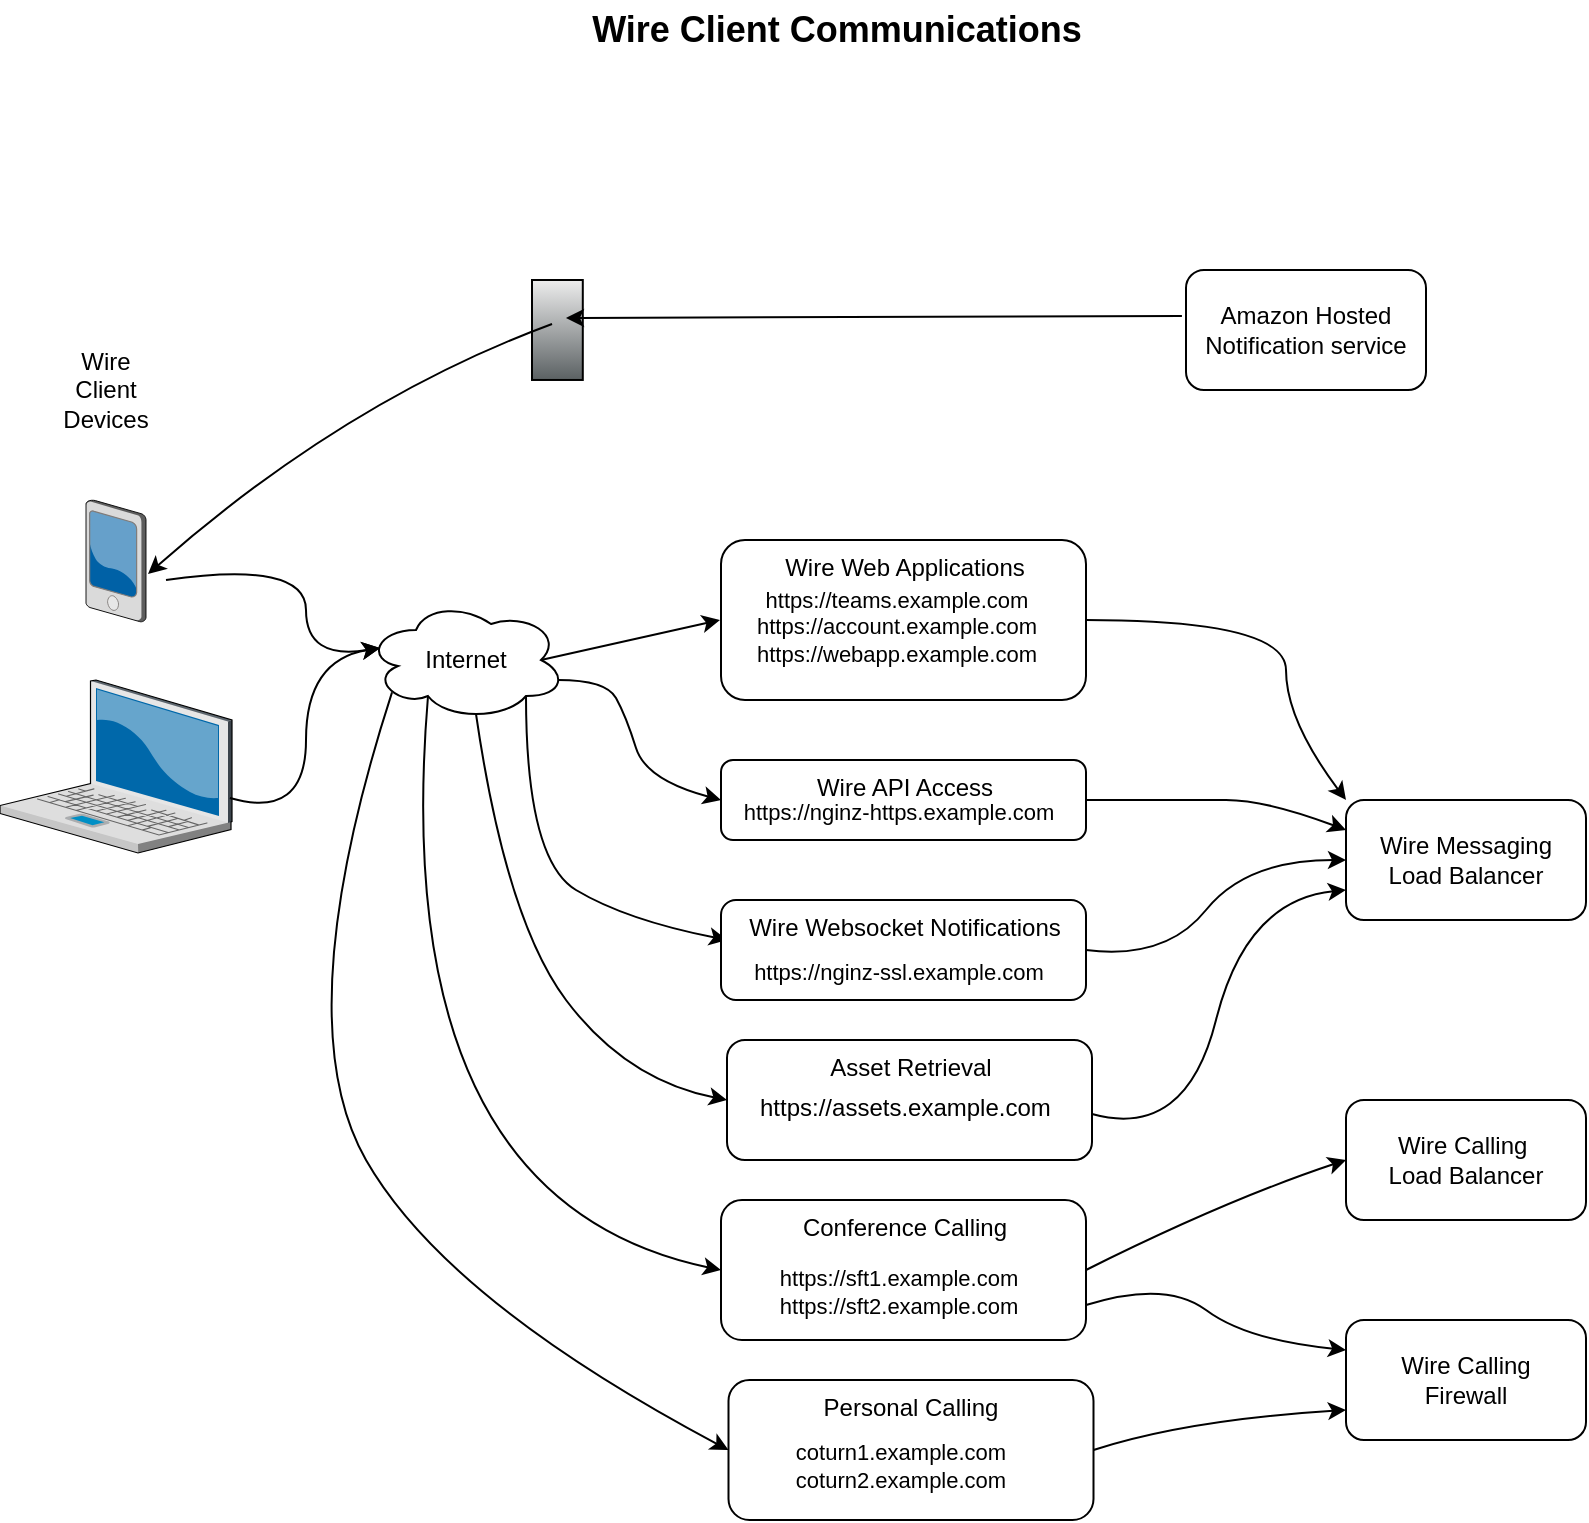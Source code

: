 <mxfile version="28.0.1">
  <diagram name="Page-1" id="0txw99EHFwf3PwJChmAE">
    <mxGraphModel dx="2066" dy="1168" grid="1" gridSize="10" guides="1" tooltips="1" connect="1" arrows="1" fold="1" page="1" pageScale="1" pageWidth="850" pageHeight="1100" math="0" shadow="0">
      <root>
        <mxCell id="0" />
        <mxCell id="1" parent="0" />
        <mxCell id="78gqtIRIxWraNH0mfPmI-33" value="Conference Calling" style="rounded=1;whiteSpace=wrap;html=1;verticalAlign=top;" vertex="1" parent="1">
          <mxGeometry x="367.5" y="630" width="182.5" height="70" as="geometry" />
        </mxCell>
        <mxCell id="78gqtIRIxWraNH0mfPmI-30" value="Personal Calling" style="rounded=1;whiteSpace=wrap;html=1;verticalAlign=top;" vertex="1" parent="1">
          <mxGeometry x="371.25" y="720" width="182.5" height="70" as="geometry" />
        </mxCell>
        <mxCell id="78gqtIRIxWraNH0mfPmI-12" value="Wire API Access" style="rounded=1;whiteSpace=wrap;html=1;verticalAlign=top;" vertex="1" parent="1">
          <mxGeometry x="367.5" y="410" width="182.5" height="40" as="geometry" />
        </mxCell>
        <mxCell id="78gqtIRIxWraNH0mfPmI-10" value="Wire Web Applications" style="rounded=1;whiteSpace=wrap;html=1;verticalAlign=top;" vertex="1" parent="1">
          <mxGeometry x="367.5" y="300" width="182.5" height="80" as="geometry" />
        </mxCell>
        <mxCell id="78gqtIRIxWraNH0mfPmI-1" value="Wire Client Communications" style="text;html=1;align=center;verticalAlign=middle;whiteSpace=wrap;rounded=0;fontSize=18;fontStyle=1" vertex="1" parent="1">
          <mxGeometry x="298" y="30" width="255" height="30" as="geometry" />
        </mxCell>
        <mxCell id="78gqtIRIxWraNH0mfPmI-2" value="" style="verticalLabelPosition=bottom;aspect=fixed;html=1;verticalAlign=top;strokeColor=none;shape=mxgraph.citrix.laptop_2;fillColor=#66B2FF;gradientColor=#0066CC;fontSize=14;" vertex="1" parent="1">
          <mxGeometry x="7" y="370" width="116" height="86.5" as="geometry" />
        </mxCell>
        <mxCell id="78gqtIRIxWraNH0mfPmI-3" value="" style="verticalLabelPosition=bottom;aspect=fixed;html=1;verticalAlign=top;strokeColor=none;shape=mxgraph.citrix.pda;fillColor=#66B2FF;gradientColor=#0066CC;fontSize=14;" vertex="1" parent="1">
          <mxGeometry x="50" y="280" width="30" height="61" as="geometry" />
        </mxCell>
        <mxCell id="78gqtIRIxWraNH0mfPmI-4" value="https://teams.example.com&lt;br&gt;https://account.example.com&lt;br&gt;https://webapp.example.com&lt;div&gt;&lt;br/&gt;&lt;/div&gt;" style="edgeLabel;html=1;align=center;verticalAlign=middle;resizable=0;points=[];" vertex="1" connectable="0" parent="1">
          <mxGeometry x="455" y="350" as="geometry" />
        </mxCell>
        <mxCell id="78gqtIRIxWraNH0mfPmI-5" value="" style="curved=1;endArrow=classic;html=1;rounded=0;entryX=0.07;entryY=0.4;entryDx=0;entryDy=0;entryPerimeter=0;" edge="1" parent="1" target="78gqtIRIxWraNH0mfPmI-7">
          <mxGeometry width="50" height="50" relative="1" as="geometry">
            <mxPoint x="90" y="320" as="sourcePoint" />
            <mxPoint x="206" y="363" as="targetPoint" />
            <Array as="points">
              <mxPoint x="160" y="310" />
              <mxPoint x="160" y="360" />
            </Array>
          </mxGeometry>
        </mxCell>
        <mxCell id="78gqtIRIxWraNH0mfPmI-6" value="" style="curved=1;endArrow=classic;html=1;rounded=0;exitX=0.991;exitY=0.682;exitDx=0;exitDy=0;exitPerimeter=0;entryX=0.07;entryY=0.4;entryDx=0;entryDy=0;entryPerimeter=0;" edge="1" parent="1" source="78gqtIRIxWraNH0mfPmI-2" target="78gqtIRIxWraNH0mfPmI-7">
          <mxGeometry width="50" height="50" relative="1" as="geometry">
            <mxPoint x="140" y="470" as="sourcePoint" />
            <mxPoint x="190" y="370" as="targetPoint" />
            <Array as="points">
              <mxPoint x="160" y="440" />
              <mxPoint x="160" y="360" />
            </Array>
          </mxGeometry>
        </mxCell>
        <mxCell id="78gqtIRIxWraNH0mfPmI-7" value="Internet" style="ellipse;shape=cloud;whiteSpace=wrap;html=1;align=center;" vertex="1" parent="1">
          <mxGeometry x="190" y="330" width="100" height="60" as="geometry" />
        </mxCell>
        <mxCell id="78gqtIRIxWraNH0mfPmI-8" value="" style="curved=1;endArrow=classic;html=1;rounded=0;exitX=0.875;exitY=0.5;exitDx=0;exitDy=0;exitPerimeter=0;" edge="1" parent="1" source="78gqtIRIxWraNH0mfPmI-7">
          <mxGeometry width="50" height="50" relative="1" as="geometry">
            <mxPoint x="400" y="630" as="sourcePoint" />
            <mxPoint x="367" y="340" as="targetPoint" />
            <Array as="points" />
          </mxGeometry>
        </mxCell>
        <mxCell id="78gqtIRIxWraNH0mfPmI-9" value="https://nginz-https.example.com" style="edgeLabel;html=1;align=center;verticalAlign=middle;resizable=0;points=[];" vertex="1" connectable="0" parent="1">
          <mxGeometry x="310" y="420" as="geometry">
            <mxPoint x="146" y="16" as="offset" />
          </mxGeometry>
        </mxCell>
        <mxCell id="78gqtIRIxWraNH0mfPmI-11" value="coturn1.example.com&lt;br&gt;coturn2.example.com" style="edgeLabel;html=1;align=center;verticalAlign=middle;resizable=0;points=[];" vertex="1" connectable="0" parent="1">
          <mxGeometry x="310" y="750" as="geometry">
            <mxPoint x="147" y="13" as="offset" />
          </mxGeometry>
        </mxCell>
        <mxCell id="78gqtIRIxWraNH0mfPmI-13" value="" style="curved=1;endArrow=classic;html=1;rounded=0;exitX=0.96;exitY=0.7;exitDx=0;exitDy=0;exitPerimeter=0;entryX=0;entryY=0.5;entryDx=0;entryDy=0;" edge="1" parent="1" target="78gqtIRIxWraNH0mfPmI-12">
          <mxGeometry width="50" height="50" relative="1" as="geometry">
            <mxPoint x="286" y="370" as="sourcePoint" />
            <mxPoint x="360" y="430" as="targetPoint" />
            <Array as="points">
              <mxPoint x="310" y="370" />
              <mxPoint x="320" y="388" />
              <mxPoint x="330" y="420" />
            </Array>
          </mxGeometry>
        </mxCell>
        <mxCell id="78gqtIRIxWraNH0mfPmI-14" value="" style="curved=1;endArrow=classic;html=1;rounded=0;exitX=0.8;exitY=0.8;exitDx=0;exitDy=0;exitPerimeter=0;entryX=0.017;entryY=0.4;entryDx=0;entryDy=0;entryPerimeter=0;" edge="1" parent="1" source="78gqtIRIxWraNH0mfPmI-7" target="78gqtIRIxWraNH0mfPmI-15">
          <mxGeometry width="50" height="50" relative="1" as="geometry">
            <mxPoint x="400" y="630" as="sourcePoint" />
            <mxPoint x="450" y="580" as="targetPoint" />
            <Array as="points">
              <mxPoint x="270" y="460" />
              <mxPoint x="320" y="490" />
            </Array>
          </mxGeometry>
        </mxCell>
        <mxCell id="78gqtIRIxWraNH0mfPmI-15" value="Wire Websocket Notifications" style="rounded=1;whiteSpace=wrap;html=1;verticalAlign=top;" vertex="1" parent="1">
          <mxGeometry x="367.5" y="480" width="182.5" height="50" as="geometry" />
        </mxCell>
        <mxCell id="78gqtIRIxWraNH0mfPmI-16" value="https://nginz-ssl.example.com" style="edgeLabel;html=1;align=center;verticalAlign=middle;resizable=0;points=[];" vertex="1" connectable="0" parent="1">
          <mxGeometry x="310" y="500" as="geometry">
            <mxPoint x="146" y="16" as="offset" />
          </mxGeometry>
        </mxCell>
        <mxCell id="78gqtIRIxWraNH0mfPmI-17" value="" style="shape=mxgraph.networks2.icon;aspect=fixed;fillColor=#EDEDED;strokeColor=#000000;gradientColor=#5B6163;network2IconShadow=1;network2bgFillColor=none;network2Icon=mxgraph.networks2.antenna;network2IconYOffset=0.0;network2IconW=0.508;network2IconH=1.0;" vertex="1" parent="1">
          <mxGeometry x="273" y="170" width="25.4" height="49.985" as="geometry" />
        </mxCell>
        <mxCell id="78gqtIRIxWraNH0mfPmI-18" value="" style="curved=1;endArrow=classic;html=1;rounded=0;entryX=1.033;entryY=0.607;entryDx=0;entryDy=0;entryPerimeter=0;exitX=0.394;exitY=0.44;exitDx=0;exitDy=0;exitPerimeter=0;" edge="1" parent="1" source="78gqtIRIxWraNH0mfPmI-17" target="78gqtIRIxWraNH0mfPmI-3">
          <mxGeometry width="50" height="50" relative="1" as="geometry">
            <mxPoint x="270" y="230" as="sourcePoint" />
            <mxPoint x="450" y="580" as="targetPoint" />
            <Array as="points">
              <mxPoint x="180" y="230" />
            </Array>
          </mxGeometry>
        </mxCell>
        <mxCell id="78gqtIRIxWraNH0mfPmI-19" value="Asset Retrieval" style="rounded=1;whiteSpace=wrap;html=1;verticalAlign=top;" vertex="1" parent="1">
          <mxGeometry x="370.5" y="550" width="182.5" height="60" as="geometry" />
        </mxCell>
        <mxCell id="78gqtIRIxWraNH0mfPmI-20" value="Amazon Hosted Notification service" style="rounded=1;whiteSpace=wrap;html=1;" vertex="1" parent="1">
          <mxGeometry x="600" y="164.99" width="120" height="60" as="geometry" />
        </mxCell>
        <mxCell id="78gqtIRIxWraNH0mfPmI-21" value="" style="curved=1;endArrow=classic;html=1;rounded=0;entryX=0.669;entryY=0.38;entryDx=0;entryDy=0;entryPerimeter=0;exitX=-0.017;exitY=0.383;exitDx=0;exitDy=0;exitPerimeter=0;" edge="1" parent="1" source="78gqtIRIxWraNH0mfPmI-20" target="78gqtIRIxWraNH0mfPmI-17">
          <mxGeometry width="50" height="50" relative="1" as="geometry">
            <mxPoint x="400" y="630" as="sourcePoint" />
            <mxPoint x="450" y="580" as="targetPoint" />
            <Array as="points" />
          </mxGeometry>
        </mxCell>
        <mxCell id="78gqtIRIxWraNH0mfPmI-22" value="&lt;div&gt;Wire Messaging&lt;/div&gt;&lt;div&gt;Load Balancer&lt;/div&gt;" style="rounded=1;whiteSpace=wrap;html=1;" vertex="1" parent="1">
          <mxGeometry x="680" y="430" width="120" height="60" as="geometry" />
        </mxCell>
        <mxCell id="78gqtIRIxWraNH0mfPmI-23" value="" style="curved=1;endArrow=classic;html=1;rounded=0;entryX=0;entryY=0;entryDx=0;entryDy=0;exitX=1;exitY=0.5;exitDx=0;exitDy=0;" edge="1" parent="1" source="78gqtIRIxWraNH0mfPmI-10" target="78gqtIRIxWraNH0mfPmI-22">
          <mxGeometry width="50" height="50" relative="1" as="geometry">
            <mxPoint x="400" y="630" as="sourcePoint" />
            <mxPoint x="450" y="580" as="targetPoint" />
            <Array as="points">
              <mxPoint x="650" y="340" />
              <mxPoint x="650" y="390" />
            </Array>
          </mxGeometry>
        </mxCell>
        <mxCell id="78gqtIRIxWraNH0mfPmI-24" value="" style="curved=1;endArrow=classic;html=1;rounded=0;entryX=0;entryY=0.25;entryDx=0;entryDy=0;exitX=1;exitY=0.5;exitDx=0;exitDy=0;" edge="1" parent="1" source="78gqtIRIxWraNH0mfPmI-12" target="78gqtIRIxWraNH0mfPmI-22">
          <mxGeometry width="50" height="50" relative="1" as="geometry">
            <mxPoint x="560" y="440" as="sourcePoint" />
            <mxPoint x="450" y="580" as="targetPoint" />
            <Array as="points">
              <mxPoint x="600" y="430" />
              <mxPoint x="640" y="430" />
            </Array>
          </mxGeometry>
        </mxCell>
        <mxCell id="78gqtIRIxWraNH0mfPmI-25" value="" style="curved=1;endArrow=classic;html=1;rounded=0;exitX=0.55;exitY=0.95;exitDx=0;exitDy=0;exitPerimeter=0;entryX=0;entryY=0.5;entryDx=0;entryDy=0;" edge="1" parent="1" source="78gqtIRIxWraNH0mfPmI-7" target="78gqtIRIxWraNH0mfPmI-19">
          <mxGeometry width="50" height="50" relative="1" as="geometry">
            <mxPoint x="400" y="630" as="sourcePoint" />
            <mxPoint x="450" y="580" as="targetPoint" />
            <Array as="points">
              <mxPoint x="260" y="490" />
              <mxPoint x="320" y="570" />
            </Array>
          </mxGeometry>
        </mxCell>
        <UserObject label="&lt;div&gt;https://assets.example.com&lt;/div&gt;" link="https://nginz-https.example.com&#xa;https://nginz-ssl.example.com&#xa;https://assets.example.com" id="78gqtIRIxWraNH0mfPmI-26">
          <mxCell style="text;whiteSpace=wrap;html=1;" vertex="1" parent="1">
            <mxGeometry x="385" y="570" width="155" height="40" as="geometry" />
          </mxCell>
        </UserObject>
        <mxCell id="78gqtIRIxWraNH0mfPmI-27" value="" style="curved=1;endArrow=classic;html=1;rounded=0;exitX=1;exitY=0.5;exitDx=0;exitDy=0;entryX=0;entryY=0.5;entryDx=0;entryDy=0;" edge="1" parent="1" source="78gqtIRIxWraNH0mfPmI-15" target="78gqtIRIxWraNH0mfPmI-22">
          <mxGeometry width="50" height="50" relative="1" as="geometry">
            <mxPoint x="400" y="630" as="sourcePoint" />
            <mxPoint x="450" y="580" as="targetPoint" />
            <Array as="points">
              <mxPoint x="590" y="510" />
              <mxPoint x="630" y="460" />
            </Array>
          </mxGeometry>
        </mxCell>
        <mxCell id="78gqtIRIxWraNH0mfPmI-28" value="" style="curved=1;endArrow=classic;html=1;rounded=0;exitX=1;exitY=0.617;exitDx=0;exitDy=0;exitPerimeter=0;entryX=0;entryY=0.75;entryDx=0;entryDy=0;" edge="1" parent="1" source="78gqtIRIxWraNH0mfPmI-19" target="78gqtIRIxWraNH0mfPmI-22">
          <mxGeometry width="50" height="50" relative="1" as="geometry">
            <mxPoint x="400" y="630" as="sourcePoint" />
            <mxPoint x="450" y="580" as="targetPoint" />
            <Array as="points">
              <mxPoint x="600" y="600" />
              <mxPoint x="630" y="480" />
            </Array>
          </mxGeometry>
        </mxCell>
        <mxCell id="78gqtIRIxWraNH0mfPmI-31" value="https://sft1.example.com&lt;br&gt;https://sft2.example.com" style="edgeLabel;html=1;align=center;verticalAlign=middle;resizable=0;points=[];" vertex="1" connectable="0" parent="1">
          <mxGeometry x="310" y="660" as="geometry">
            <mxPoint x="146" y="16" as="offset" />
          </mxGeometry>
        </mxCell>
        <mxCell id="78gqtIRIxWraNH0mfPmI-32" value="" style="curved=1;endArrow=classic;html=1;rounded=0;exitX=0.31;exitY=0.8;exitDx=0;exitDy=0;exitPerimeter=0;entryX=0;entryY=0.5;entryDx=0;entryDy=0;" edge="1" parent="1" source="78gqtIRIxWraNH0mfPmI-7" target="78gqtIRIxWraNH0mfPmI-33">
          <mxGeometry width="50" height="50" relative="1" as="geometry">
            <mxPoint x="400" y="600" as="sourcePoint" />
            <mxPoint x="450" y="550" as="targetPoint" />
            <Array as="points">
              <mxPoint x="200" y="630" />
            </Array>
          </mxGeometry>
        </mxCell>
        <mxCell id="78gqtIRIxWraNH0mfPmI-34" value="&lt;div&gt;Wire Calling&amp;nbsp;&lt;/div&gt;&lt;div&gt;Load Balancer&lt;/div&gt;" style="rounded=1;whiteSpace=wrap;html=1;" vertex="1" parent="1">
          <mxGeometry x="680" y="580" width="120" height="60" as="geometry" />
        </mxCell>
        <mxCell id="78gqtIRIxWraNH0mfPmI-35" value="" style="curved=1;endArrow=classic;html=1;rounded=0;exitX=1;exitY=0.5;exitDx=0;exitDy=0;entryX=0;entryY=0.5;entryDx=0;entryDy=0;" edge="1" parent="1" source="78gqtIRIxWraNH0mfPmI-33" target="78gqtIRIxWraNH0mfPmI-34">
          <mxGeometry width="50" height="50" relative="1" as="geometry">
            <mxPoint x="400" y="630" as="sourcePoint" />
            <mxPoint x="450" y="580" as="targetPoint" />
            <Array as="points">
              <mxPoint x="620" y="630" />
            </Array>
          </mxGeometry>
        </mxCell>
        <mxCell id="78gqtIRIxWraNH0mfPmI-36" value="Wire Client Devices" style="text;html=1;align=center;verticalAlign=middle;whiteSpace=wrap;rounded=0;" vertex="1" parent="1">
          <mxGeometry x="30" y="210" width="60" height="30" as="geometry" />
        </mxCell>
        <mxCell id="78gqtIRIxWraNH0mfPmI-37" value="&lt;div&gt;Wire Calling&lt;/div&gt;&lt;div&gt;Firewall&lt;/div&gt;" style="rounded=1;whiteSpace=wrap;html=1;" vertex="1" parent="1">
          <mxGeometry x="680" y="690" width="120" height="60" as="geometry" />
        </mxCell>
        <mxCell id="78gqtIRIxWraNH0mfPmI-38" value="" style="curved=1;endArrow=classic;html=1;rounded=0;exitX=1;exitY=0.75;exitDx=0;exitDy=0;entryX=0;entryY=0.25;entryDx=0;entryDy=0;" edge="1" parent="1" source="78gqtIRIxWraNH0mfPmI-33" target="78gqtIRIxWraNH0mfPmI-37">
          <mxGeometry width="50" height="50" relative="1" as="geometry">
            <mxPoint x="400" y="630" as="sourcePoint" />
            <mxPoint x="670" y="720" as="targetPoint" />
            <Array as="points">
              <mxPoint x="590" y="670" />
              <mxPoint x="630" y="700" />
            </Array>
          </mxGeometry>
        </mxCell>
        <mxCell id="78gqtIRIxWraNH0mfPmI-39" value="" style="curved=1;endArrow=classic;html=1;rounded=0;exitX=1;exitY=0.5;exitDx=0;exitDy=0;entryX=0;entryY=0.75;entryDx=0;entryDy=0;" edge="1" parent="1" source="78gqtIRIxWraNH0mfPmI-30" target="78gqtIRIxWraNH0mfPmI-37">
          <mxGeometry width="50" height="50" relative="1" as="geometry">
            <mxPoint x="400" y="630" as="sourcePoint" />
            <mxPoint x="450" y="580" as="targetPoint" />
            <Array as="points">
              <mxPoint x="600" y="740" />
            </Array>
          </mxGeometry>
        </mxCell>
        <mxCell id="78gqtIRIxWraNH0mfPmI-40" value="" style="curved=1;endArrow=classic;html=1;rounded=0;exitX=0.13;exitY=0.77;exitDx=0;exitDy=0;exitPerimeter=0;entryX=0;entryY=0.5;entryDx=0;entryDy=0;" edge="1" parent="1" source="78gqtIRIxWraNH0mfPmI-7" target="78gqtIRIxWraNH0mfPmI-30">
          <mxGeometry width="50" height="50" relative="1" as="geometry">
            <mxPoint x="400" y="630" as="sourcePoint" />
            <mxPoint x="450" y="580" as="targetPoint" />
            <Array as="points">
              <mxPoint x="150" y="540" />
              <mxPoint x="230" y="680" />
            </Array>
          </mxGeometry>
        </mxCell>
      </root>
    </mxGraphModel>
  </diagram>
</mxfile>
